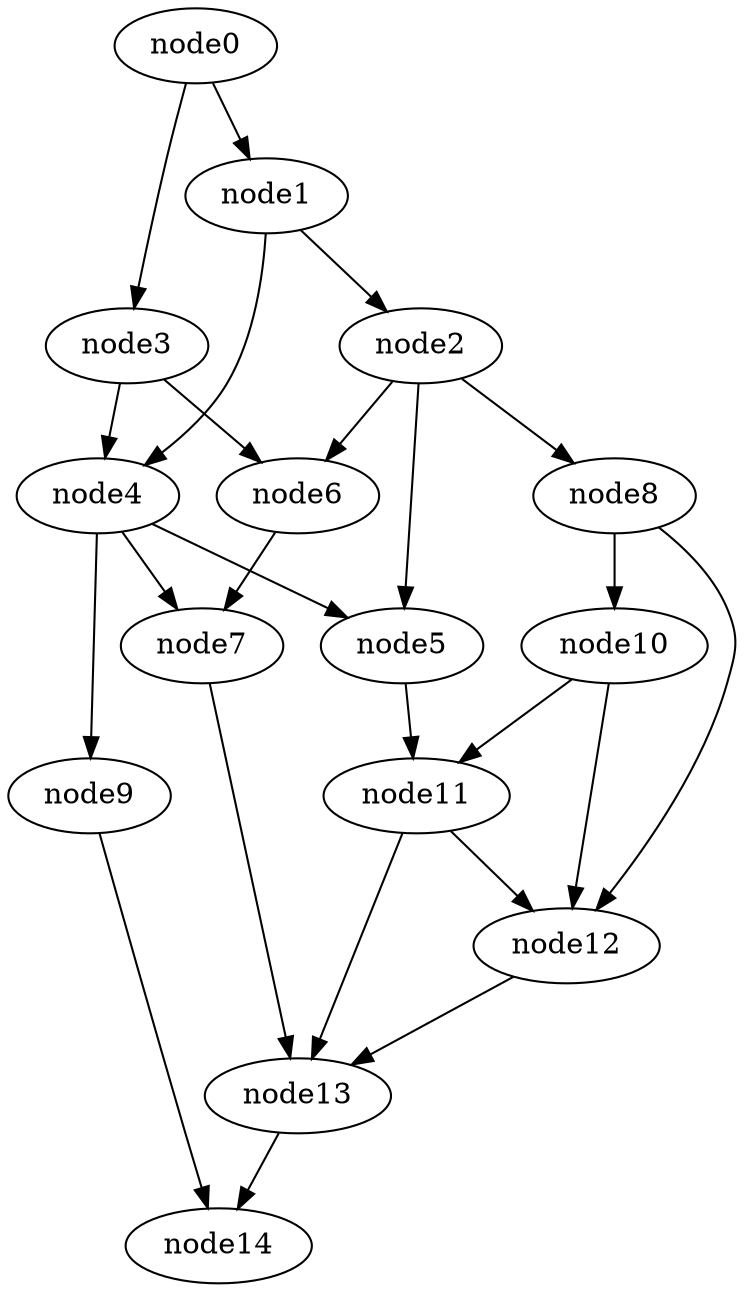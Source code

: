 digraph g{
	node14
	node13 -> node14
	node12 -> node13
	node11 -> node13
	node11 -> node12
	node10 -> node12
	node10 -> node11
	node9 -> node14
	node8 -> node12
	node8 -> node10
	node7 -> node13
	node6 -> node7
	node5 -> node11
	node4 -> node9
	node4 -> node7
	node4 -> node5
	node3 -> node6
	node3 -> node4
	node2 -> node8
	node2 -> node6
	node2 -> node5
	node1 -> node4
	node1 -> node2
	node0 -> node3
	node0 -> node1
}
